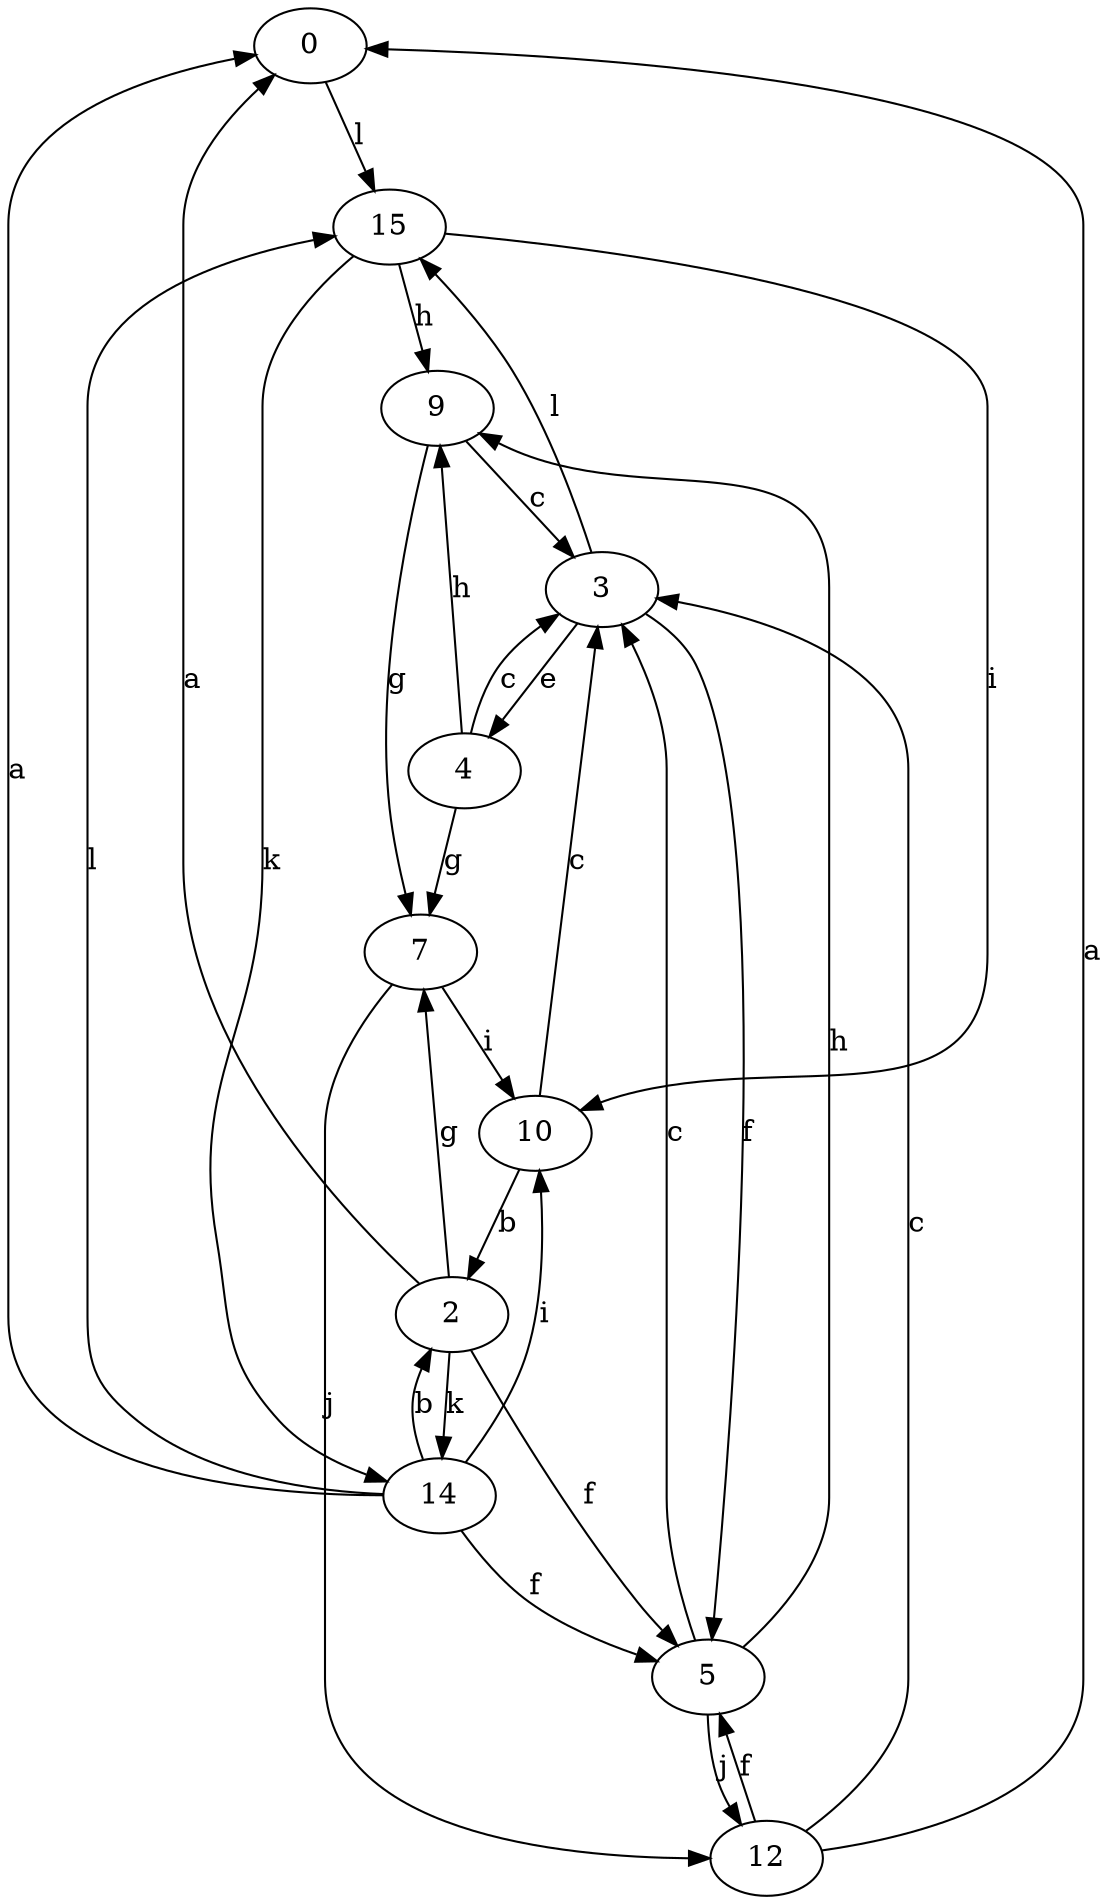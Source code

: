 strict digraph  {
0;
2;
3;
4;
5;
7;
9;
10;
12;
14;
15;
0 -> 15  [label=l];
2 -> 0  [label=a];
2 -> 5  [label=f];
2 -> 7  [label=g];
2 -> 14  [label=k];
3 -> 4  [label=e];
3 -> 5  [label=f];
3 -> 15  [label=l];
4 -> 3  [label=c];
4 -> 7  [label=g];
4 -> 9  [label=h];
5 -> 3  [label=c];
5 -> 9  [label=h];
5 -> 12  [label=j];
7 -> 10  [label=i];
7 -> 12  [label=j];
9 -> 3  [label=c];
9 -> 7  [label=g];
10 -> 2  [label=b];
10 -> 3  [label=c];
12 -> 0  [label=a];
12 -> 3  [label=c];
12 -> 5  [label=f];
14 -> 0  [label=a];
14 -> 2  [label=b];
14 -> 5  [label=f];
14 -> 10  [label=i];
14 -> 15  [label=l];
15 -> 9  [label=h];
15 -> 10  [label=i];
15 -> 14  [label=k];
}
